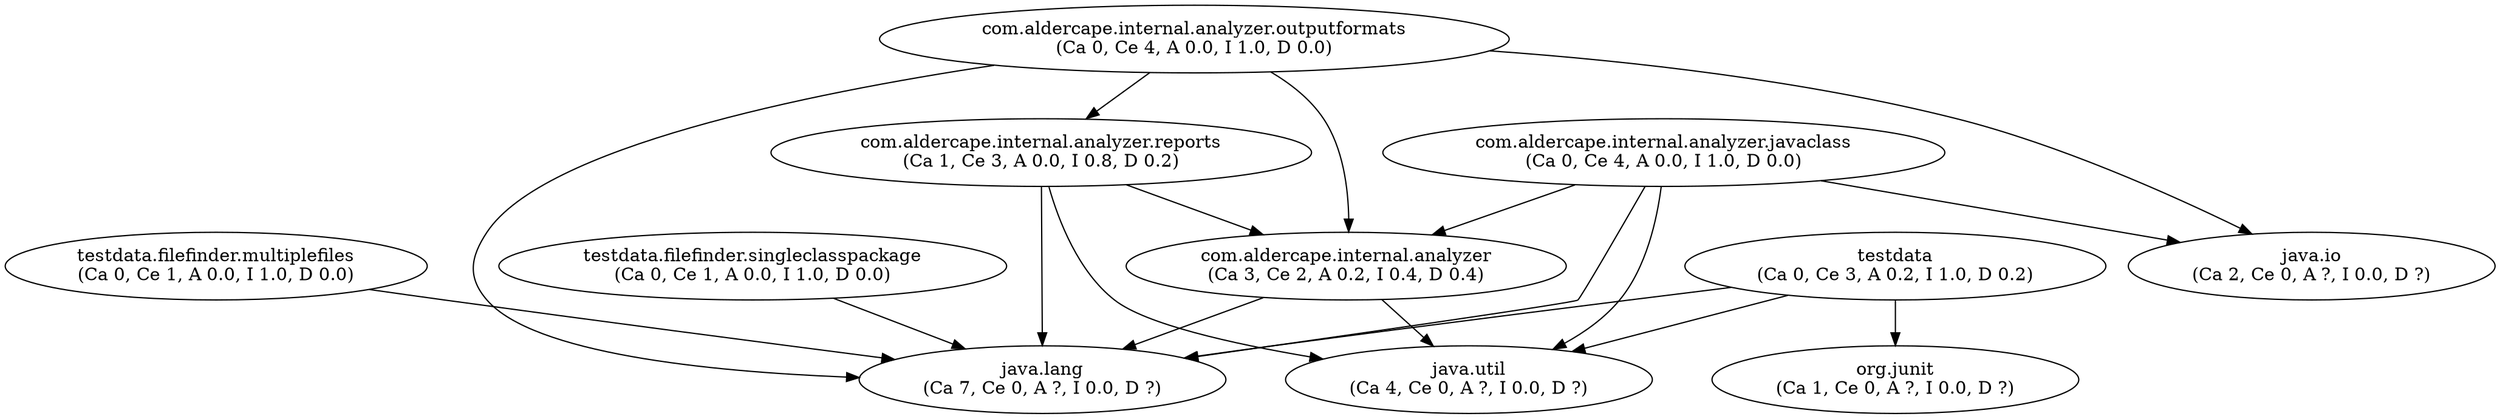 digraph G {
"com.aldercape.internal.analyzer" [label="com.aldercape.internal.analyzer\n(Ca 3, Ce 2, A 0.2, I 0.4, D 0.4)"];
"com.aldercape.internal.analyzer.javaclass" [label="com.aldercape.internal.analyzer.javaclass\n(Ca 0, Ce 4, A 0.0, I 1.0, D 0.0)"];
"com.aldercape.internal.analyzer.outputformats" [label="com.aldercape.internal.analyzer.outputformats\n(Ca 0, Ce 4, A 0.0, I 1.0, D 0.0)"];
"com.aldercape.internal.analyzer.reports" [label="com.aldercape.internal.analyzer.reports\n(Ca 1, Ce 3, A 0.0, I 0.8, D 0.2)"];
"java.io" [label="java.io\n(Ca 2, Ce 0, A ?, I 0.0, D ?)"];
"java.lang" [label="java.lang\n(Ca 7, Ce 0, A ?, I 0.0, D ?)"];
"java.util" [label="java.util\n(Ca 4, Ce 0, A ?, I 0.0, D ?)"];
"org.junit" [label="org.junit\n(Ca 1, Ce 0, A ?, I 0.0, D ?)"];
"testdata" [label="testdata\n(Ca 0, Ce 3, A 0.2, I 1.0, D 0.2)"];
"testdata.filefinder.multiplefiles" [label="testdata.filefinder.multiplefiles\n(Ca 0, Ce 1, A 0.0, I 1.0, D 0.0)"];
"testdata.filefinder.singleclasspackage" [label="testdata.filefinder.singleclasspackage\n(Ca 0, Ce 1, A 0.0, I 1.0, D 0.0)"];
"com.aldercape.internal.analyzer" -> "java.lang";
"com.aldercape.internal.analyzer" -> "java.util";
"com.aldercape.internal.analyzer.javaclass" -> "com.aldercape.internal.analyzer";
"com.aldercape.internal.analyzer.javaclass" -> "java.io";
"com.aldercape.internal.analyzer.javaclass" -> "java.lang";
"com.aldercape.internal.analyzer.javaclass" -> "java.util";
"com.aldercape.internal.analyzer.outputformats" -> "com.aldercape.internal.analyzer";
"com.aldercape.internal.analyzer.outputformats" -> "com.aldercape.internal.analyzer.reports";
"com.aldercape.internal.analyzer.outputformats" -> "java.io";
"com.aldercape.internal.analyzer.outputformats" -> "java.lang";
"com.aldercape.internal.analyzer.reports" -> "com.aldercape.internal.analyzer";
"com.aldercape.internal.analyzer.reports" -> "java.lang";
"com.aldercape.internal.analyzer.reports" -> "java.util";
"testdata" -> "java.lang";
"testdata" -> "java.util";
"testdata" -> "org.junit";
"testdata.filefinder.multiplefiles" -> "java.lang";
"testdata.filefinder.singleclasspackage" -> "java.lang";
}
